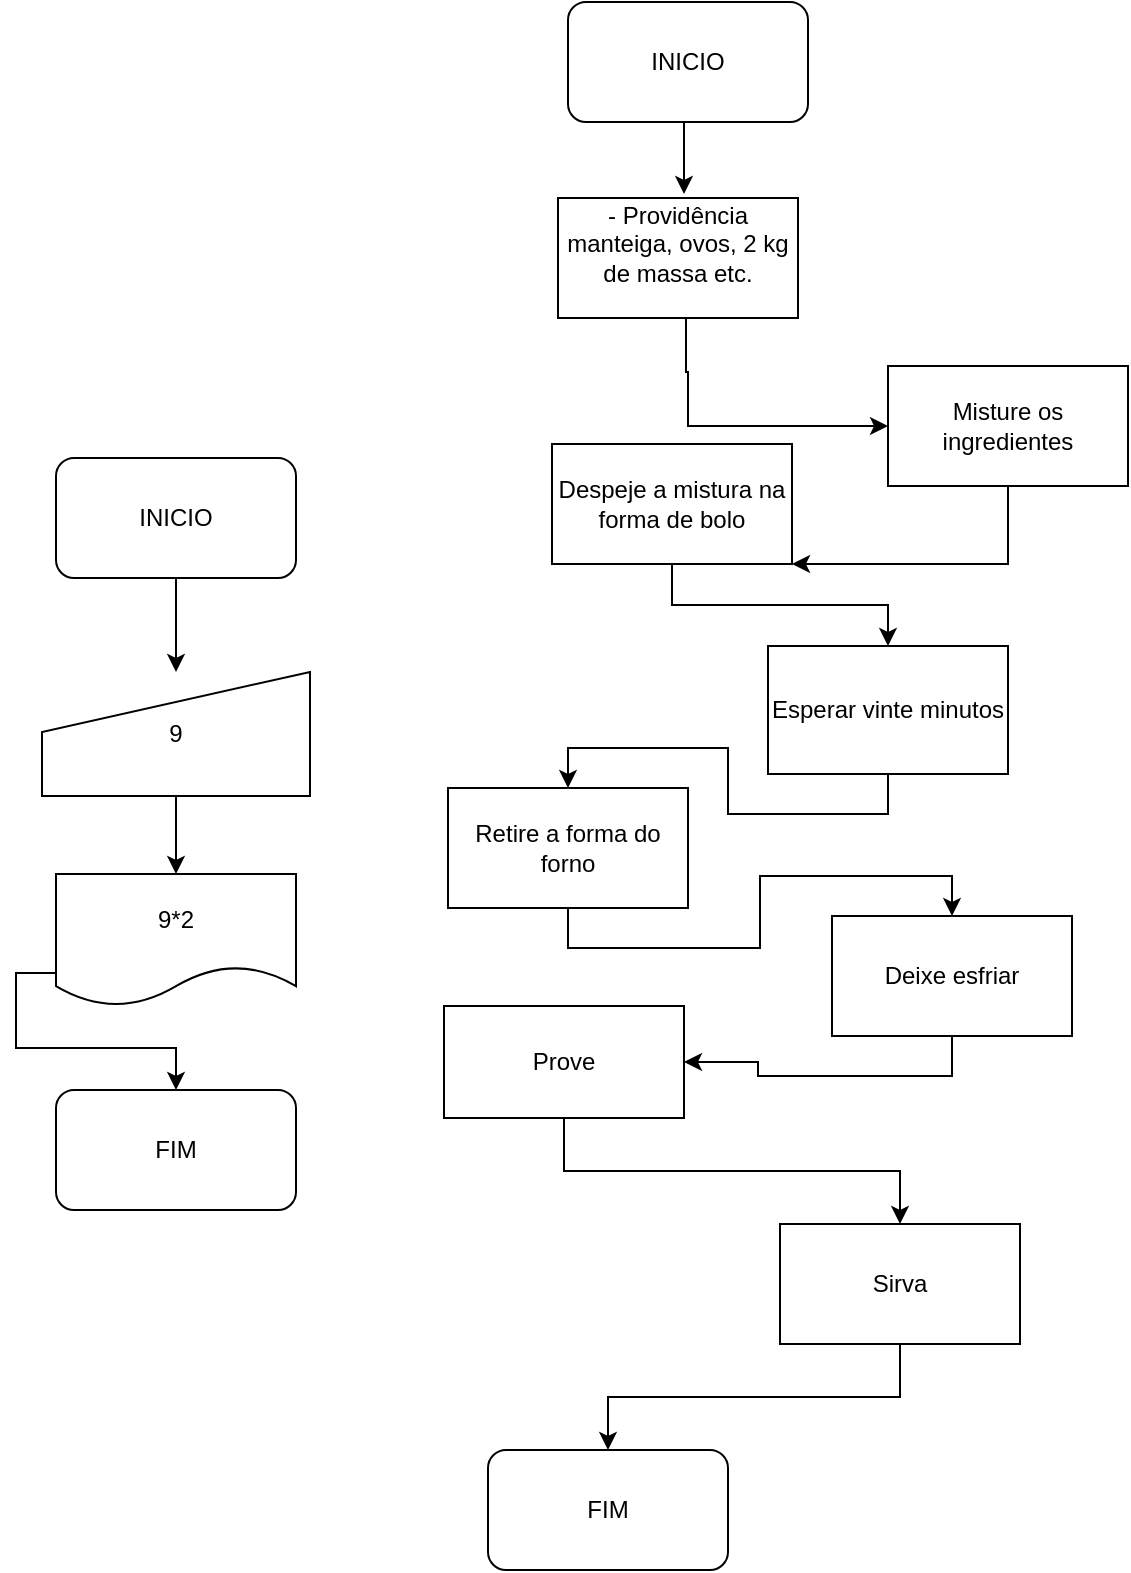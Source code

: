 <mxfile version="23.1.7" type="device">
  <diagram name="Página-1" id="dF0BG4-lo3VtWrEQ-2a1">
    <mxGraphModel dx="1872" dy="1544" grid="0" gridSize="10" guides="1" tooltips="1" connect="1" arrows="1" fold="1" page="0" pageScale="1" pageWidth="827" pageHeight="1169" math="0" shadow="0">
      <root>
        <mxCell id="0" />
        <mxCell id="1" parent="0" />
        <mxCell id="eTA4DNKmK3CziW5zopdF-29" style="edgeStyle=orthogonalEdgeStyle;rounded=0;orthogonalLoop=1;jettySize=auto;html=1;exitX=0.5;exitY=1;exitDx=0;exitDy=0;entryX=0.5;entryY=0;entryDx=0;entryDy=0;" edge="1" parent="1" source="eTA4DNKmK3CziW5zopdF-16">
          <mxGeometry relative="1" as="geometry">
            <mxPoint x="190" y="-403" as="targetPoint" />
          </mxGeometry>
        </mxCell>
        <mxCell id="eTA4DNKmK3CziW5zopdF-16" value="INICIO" style="rounded=1;whiteSpace=wrap;html=1;" vertex="1" parent="1">
          <mxGeometry x="132" y="-499" width="120" height="60" as="geometry" />
        </mxCell>
        <mxCell id="eTA4DNKmK3CziW5zopdF-39" style="edgeStyle=orthogonalEdgeStyle;rounded=0;orthogonalLoop=1;jettySize=auto;html=1;exitX=0.5;exitY=1;exitDx=0;exitDy=0;" edge="1" parent="1" target="eTA4DNKmK3CziW5zopdF-38">
          <mxGeometry relative="1" as="geometry">
            <mxPoint x="190" y="-343" as="sourcePoint" />
            <Array as="points">
              <mxPoint x="191" y="-343" />
              <mxPoint x="191" y="-314" />
              <mxPoint x="192" y="-314" />
            </Array>
          </mxGeometry>
        </mxCell>
        <mxCell id="eTA4DNKmK3CziW5zopdF-42" style="edgeStyle=orthogonalEdgeStyle;rounded=0;orthogonalLoop=1;jettySize=auto;html=1;exitX=0.5;exitY=1;exitDx=0;exitDy=0;" edge="1" parent="1" source="eTA4DNKmK3CziW5zopdF-38" target="eTA4DNKmK3CziW5zopdF-43">
          <mxGeometry relative="1" as="geometry">
            <mxPoint x="192" y="-168" as="targetPoint" />
            <Array as="points">
              <mxPoint x="196" y="-218" />
              <mxPoint x="192" y="-218" />
            </Array>
          </mxGeometry>
        </mxCell>
        <mxCell id="eTA4DNKmK3CziW5zopdF-38" value="Misture os ingredientes" style="rounded=0;whiteSpace=wrap;html=1;" vertex="1" parent="1">
          <mxGeometry x="292" y="-317" width="120" height="60" as="geometry" />
        </mxCell>
        <mxCell id="eTA4DNKmK3CziW5zopdF-44" style="edgeStyle=orthogonalEdgeStyle;rounded=0;orthogonalLoop=1;jettySize=auto;html=1;exitX=0.5;exitY=1;exitDx=0;exitDy=0;" edge="1" parent="1" source="eTA4DNKmK3CziW5zopdF-43" target="eTA4DNKmK3CziW5zopdF-45">
          <mxGeometry relative="1" as="geometry">
            <mxPoint x="192" y="-86" as="targetPoint" />
          </mxGeometry>
        </mxCell>
        <mxCell id="eTA4DNKmK3CziW5zopdF-43" value="Despeje a mistura na forma de bolo" style="rounded=0;whiteSpace=wrap;html=1;" vertex="1" parent="1">
          <mxGeometry x="124" y="-278" width="120" height="60" as="geometry" />
        </mxCell>
        <mxCell id="eTA4DNKmK3CziW5zopdF-47" style="edgeStyle=orthogonalEdgeStyle;rounded=0;orthogonalLoop=1;jettySize=auto;html=1;exitX=0.5;exitY=1;exitDx=0;exitDy=0;entryX=0.5;entryY=0;entryDx=0;entryDy=0;" edge="1" parent="1" source="eTA4DNKmK3CziW5zopdF-45" target="eTA4DNKmK3CziW5zopdF-46">
          <mxGeometry relative="1" as="geometry" />
        </mxCell>
        <mxCell id="eTA4DNKmK3CziW5zopdF-45" value="Esperar vinte minutos" style="rounded=0;whiteSpace=wrap;html=1;" vertex="1" parent="1">
          <mxGeometry x="232" y="-177" width="120" height="64" as="geometry" />
        </mxCell>
        <mxCell id="eTA4DNKmK3CziW5zopdF-48" style="edgeStyle=orthogonalEdgeStyle;rounded=0;orthogonalLoop=1;jettySize=auto;html=1;exitX=0.5;exitY=1;exitDx=0;exitDy=0;" edge="1" parent="1" source="eTA4DNKmK3CziW5zopdF-46" target="eTA4DNKmK3CziW5zopdF-49">
          <mxGeometry relative="1" as="geometry">
            <mxPoint x="192" y="70" as="targetPoint" />
          </mxGeometry>
        </mxCell>
        <mxCell id="eTA4DNKmK3CziW5zopdF-46" value="Retire a forma do forno" style="rounded=0;whiteSpace=wrap;html=1;" vertex="1" parent="1">
          <mxGeometry x="72" y="-106" width="120" height="60" as="geometry" />
        </mxCell>
        <mxCell id="eTA4DNKmK3CziW5zopdF-50" style="edgeStyle=orthogonalEdgeStyle;rounded=0;orthogonalLoop=1;jettySize=auto;html=1;exitX=0.5;exitY=1;exitDx=0;exitDy=0;" edge="1" parent="1" source="eTA4DNKmK3CziW5zopdF-49" target="eTA4DNKmK3CziW5zopdF-51">
          <mxGeometry relative="1" as="geometry">
            <mxPoint x="192" y="138" as="targetPoint" />
          </mxGeometry>
        </mxCell>
        <mxCell id="eTA4DNKmK3CziW5zopdF-49" value="Deixe esfriar" style="rounded=0;whiteSpace=wrap;html=1;" vertex="1" parent="1">
          <mxGeometry x="264" y="-42" width="120" height="60" as="geometry" />
        </mxCell>
        <mxCell id="eTA4DNKmK3CziW5zopdF-54" style="edgeStyle=orthogonalEdgeStyle;rounded=0;orthogonalLoop=1;jettySize=auto;html=1;exitX=0.5;exitY=1;exitDx=0;exitDy=0;" edge="1" parent="1" source="eTA4DNKmK3CziW5zopdF-51" target="eTA4DNKmK3CziW5zopdF-55">
          <mxGeometry relative="1" as="geometry">
            <mxPoint x="192" y="220" as="targetPoint" />
          </mxGeometry>
        </mxCell>
        <mxCell id="eTA4DNKmK3CziW5zopdF-51" value="Prove" style="rounded=0;whiteSpace=wrap;html=1;" vertex="1" parent="1">
          <mxGeometry x="70" y="3" width="120" height="56" as="geometry" />
        </mxCell>
        <mxCell id="eTA4DNKmK3CziW5zopdF-57" style="edgeStyle=orthogonalEdgeStyle;rounded=0;orthogonalLoop=1;jettySize=auto;html=1;exitX=0.5;exitY=1;exitDx=0;exitDy=0;" edge="1" parent="1" source="eTA4DNKmK3CziW5zopdF-55" target="eTA4DNKmK3CziW5zopdF-56">
          <mxGeometry relative="1" as="geometry" />
        </mxCell>
        <mxCell id="eTA4DNKmK3CziW5zopdF-55" value="Sirva" style="rounded=0;whiteSpace=wrap;html=1;" vertex="1" parent="1">
          <mxGeometry x="238" y="112" width="120" height="60" as="geometry" />
        </mxCell>
        <mxCell id="eTA4DNKmK3CziW5zopdF-56" value="FIM" style="rounded=1;whiteSpace=wrap;html=1;" vertex="1" parent="1">
          <mxGeometry x="92" y="225" width="120" height="60" as="geometry" />
        </mxCell>
        <mxCell id="eTA4DNKmK3CziW5zopdF-60" style="edgeStyle=orthogonalEdgeStyle;rounded=0;orthogonalLoop=1;jettySize=auto;html=1;exitX=0.5;exitY=1;exitDx=0;exitDy=0;" edge="1" parent="1" source="eTA4DNKmK3CziW5zopdF-59" target="eTA4DNKmK3CziW5zopdF-61">
          <mxGeometry relative="1" as="geometry">
            <mxPoint x="-35" y="-164" as="targetPoint" />
          </mxGeometry>
        </mxCell>
        <mxCell id="eTA4DNKmK3CziW5zopdF-59" value="INICIO" style="rounded=1;whiteSpace=wrap;html=1;" vertex="1" parent="1">
          <mxGeometry x="-124" y="-271" width="120" height="60" as="geometry" />
        </mxCell>
        <mxCell id="eTA4DNKmK3CziW5zopdF-64" style="edgeStyle=orthogonalEdgeStyle;rounded=0;orthogonalLoop=1;jettySize=auto;html=1;exitX=0.5;exitY=1;exitDx=0;exitDy=0;" edge="1" parent="1" source="eTA4DNKmK3CziW5zopdF-61" target="eTA4DNKmK3CziW5zopdF-65">
          <mxGeometry relative="1" as="geometry">
            <mxPoint x="-66" y="-58" as="targetPoint" />
          </mxGeometry>
        </mxCell>
        <mxCell id="eTA4DNKmK3CziW5zopdF-61" value="9" style="shape=manualInput;whiteSpace=wrap;html=1;" vertex="1" parent="1">
          <mxGeometry x="-131" y="-164" width="134" height="62" as="geometry" />
        </mxCell>
        <mxCell id="eTA4DNKmK3CziW5zopdF-67" style="edgeStyle=orthogonalEdgeStyle;rounded=0;orthogonalLoop=1;jettySize=auto;html=1;exitX=0;exitY=0.75;exitDx=0;exitDy=0;" edge="1" parent="1" source="eTA4DNKmK3CziW5zopdF-65" target="eTA4DNKmK3CziW5zopdF-66">
          <mxGeometry relative="1" as="geometry" />
        </mxCell>
        <mxCell id="eTA4DNKmK3CziW5zopdF-65" value="9*2" style="shape=document;whiteSpace=wrap;html=1;boundedLbl=1;" vertex="1" parent="1">
          <mxGeometry x="-124" y="-63" width="120" height="66" as="geometry" />
        </mxCell>
        <mxCell id="eTA4DNKmK3CziW5zopdF-66" value="FIM" style="rounded=1;whiteSpace=wrap;html=1;" vertex="1" parent="1">
          <mxGeometry x="-124" y="45" width="120" height="60" as="geometry" />
        </mxCell>
        <mxCell id="eTA4DNKmK3CziW5zopdF-68" value="&#xa;- Providência manteiga, ovos, 2 kg de massa etc.&#xa;&#xa;" style="rounded=0;whiteSpace=wrap;html=1;" vertex="1" parent="1">
          <mxGeometry x="127" y="-401" width="120" height="60" as="geometry" />
        </mxCell>
      </root>
    </mxGraphModel>
  </diagram>
</mxfile>
